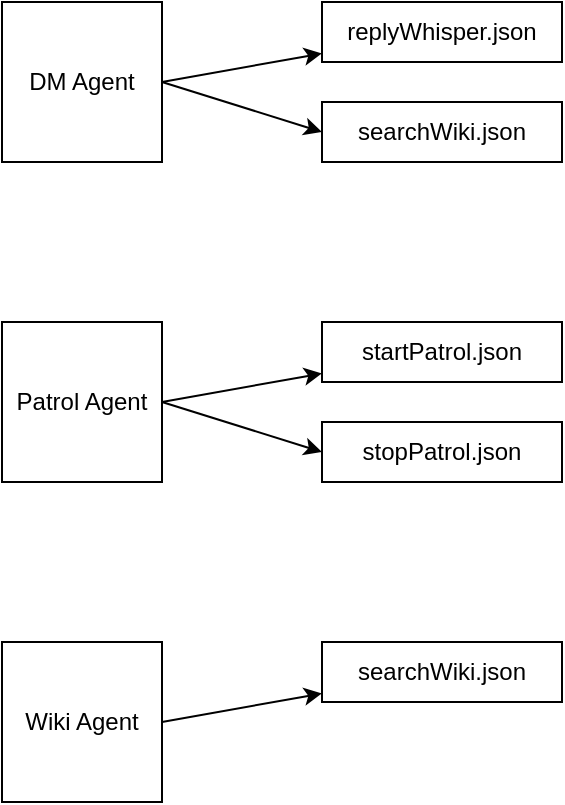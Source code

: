 <mxfile>
    <diagram id="d5faLZCyd4_3ZNsZx9Eu" name="Page-1">
        <mxGraphModel dx="369" dy="826" grid="1" gridSize="10" guides="1" tooltips="1" connect="1" arrows="1" fold="1" page="1" pageScale="1" pageWidth="850" pageHeight="1100" math="0" shadow="0">
            <root>
                <mxCell id="0"/>
                <mxCell id="1" parent="0"/>
                <mxCell id="2" value="DM Agent" style="whiteSpace=wrap;html=1;aspect=fixed;" vertex="1" parent="1">
                    <mxGeometry x="40" y="40" width="80" height="80" as="geometry"/>
                </mxCell>
                <mxCell id="3" value="Patrol Agent" style="whiteSpace=wrap;html=1;aspect=fixed;" vertex="1" parent="1">
                    <mxGeometry x="40" y="200" width="80" height="80" as="geometry"/>
                </mxCell>
                <mxCell id="4" value="Wiki Agent" style="whiteSpace=wrap;html=1;aspect=fixed;" vertex="1" parent="1">
                    <mxGeometry x="40" y="360" width="80" height="80" as="geometry"/>
                </mxCell>
                <mxCell id="6" value="" style="endArrow=classic;html=1;exitX=1;exitY=0.5;exitDx=0;exitDy=0;" edge="1" parent="1" source="2" target="7">
                    <mxGeometry width="50" height="50" relative="1" as="geometry">
                        <mxPoint x="170" y="450" as="sourcePoint"/>
                        <mxPoint x="200" y="60" as="targetPoint"/>
                    </mxGeometry>
                </mxCell>
                <mxCell id="7" value="replyWhisper.json" style="rounded=0;whiteSpace=wrap;html=1;" vertex="1" parent="1">
                    <mxGeometry x="200" y="40" width="120" height="30" as="geometry"/>
                </mxCell>
                <mxCell id="8" value="searchWiki.json" style="rounded=0;whiteSpace=wrap;html=1;" vertex="1" parent="1">
                    <mxGeometry x="200" y="90" width="120" height="30" as="geometry"/>
                </mxCell>
                <mxCell id="9" value="" style="endArrow=classic;html=1;exitX=1;exitY=0.5;exitDx=0;exitDy=0;entryX=0;entryY=0.5;entryDx=0;entryDy=0;" edge="1" parent="1" source="2" target="8">
                    <mxGeometry width="50" height="50" relative="1" as="geometry">
                        <mxPoint x="170" y="450" as="sourcePoint"/>
                        <mxPoint x="220" y="400" as="targetPoint"/>
                    </mxGeometry>
                </mxCell>
                <mxCell id="10" value="" style="endArrow=classic;html=1;exitX=1;exitY=0.5;exitDx=0;exitDy=0;" edge="1" parent="1" target="11">
                    <mxGeometry width="50" height="50" relative="1" as="geometry">
                        <mxPoint x="120" y="240" as="sourcePoint"/>
                        <mxPoint x="200" y="220" as="targetPoint"/>
                    </mxGeometry>
                </mxCell>
                <mxCell id="11" value="startPatrol.json" style="rounded=0;whiteSpace=wrap;html=1;" vertex="1" parent="1">
                    <mxGeometry x="200" y="200" width="120" height="30" as="geometry"/>
                </mxCell>
                <mxCell id="12" value="stopPatrol.json" style="rounded=0;whiteSpace=wrap;html=1;" vertex="1" parent="1">
                    <mxGeometry x="200" y="250" width="120" height="30" as="geometry"/>
                </mxCell>
                <mxCell id="13" value="" style="endArrow=classic;html=1;exitX=1;exitY=0.5;exitDx=0;exitDy=0;entryX=0;entryY=0.5;entryDx=0;entryDy=0;" edge="1" parent="1" target="12">
                    <mxGeometry width="50" height="50" relative="1" as="geometry">
                        <mxPoint x="120" y="240" as="sourcePoint"/>
                        <mxPoint x="220" y="560" as="targetPoint"/>
                    </mxGeometry>
                </mxCell>
                <mxCell id="14" value="" style="endArrow=classic;html=1;exitX=1;exitY=0.5;exitDx=0;exitDy=0;" edge="1" parent="1" target="15">
                    <mxGeometry width="50" height="50" relative="1" as="geometry">
                        <mxPoint x="120" y="400" as="sourcePoint"/>
                        <mxPoint x="200" y="380" as="targetPoint"/>
                    </mxGeometry>
                </mxCell>
                <mxCell id="15" value="searchWiki.json" style="rounded=0;whiteSpace=wrap;html=1;" vertex="1" parent="1">
                    <mxGeometry x="200" y="360" width="120" height="30" as="geometry"/>
                </mxCell>
            </root>
        </mxGraphModel>
    </diagram>
</mxfile>